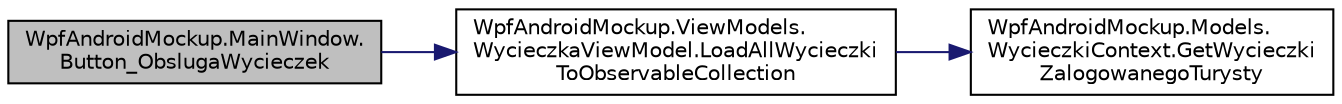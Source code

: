 digraph "WpfAndroidMockup.MainWindow.Button_ObslugaWycieczek"
{
 // INTERACTIVE_SVG=YES
  edge [fontname="Helvetica",fontsize="10",labelfontname="Helvetica",labelfontsize="10"];
  node [fontname="Helvetica",fontsize="10",shape=record];
  rankdir="LR";
  Node4 [label="WpfAndroidMockup.MainWindow.\lButton_ObslugaWycieczek",height=0.2,width=0.4,color="black", fillcolor="grey75", style="filled", fontcolor="black"];
  Node4 -> Node5 [color="midnightblue",fontsize="10",style="solid",fontname="Helvetica"];
  Node5 [label="WpfAndroidMockup.ViewModels.\lWycieczkaViewModel.LoadAllWycieczki\lToObservableCollection",height=0.2,width=0.4,color="black", fillcolor="white", style="filled",URL="$class_wpf_android_mockup_1_1_view_models_1_1_wycieczka_view_model.html#af32641c98b0bea34160e71f7b8d92ebf",tooltip="Przypisuje do listy wycieczek wszystkie wycieczki zalogowanego turysty "];
  Node5 -> Node6 [color="midnightblue",fontsize="10",style="solid",fontname="Helvetica"];
  Node6 [label="WpfAndroidMockup.Models.\lWycieczkiContext.GetWycieczki\lZalogowanegoTurysty",height=0.2,width=0.4,color="black", fillcolor="white", style="filled",URL="$class_wpf_android_mockup_1_1_models_1_1_wycieczki_context.html#a31d2a2c5ed33a622540cd213e50a5228",tooltip="Zwraca wszystkie wycieczki zalogowanego turysty "];
}
